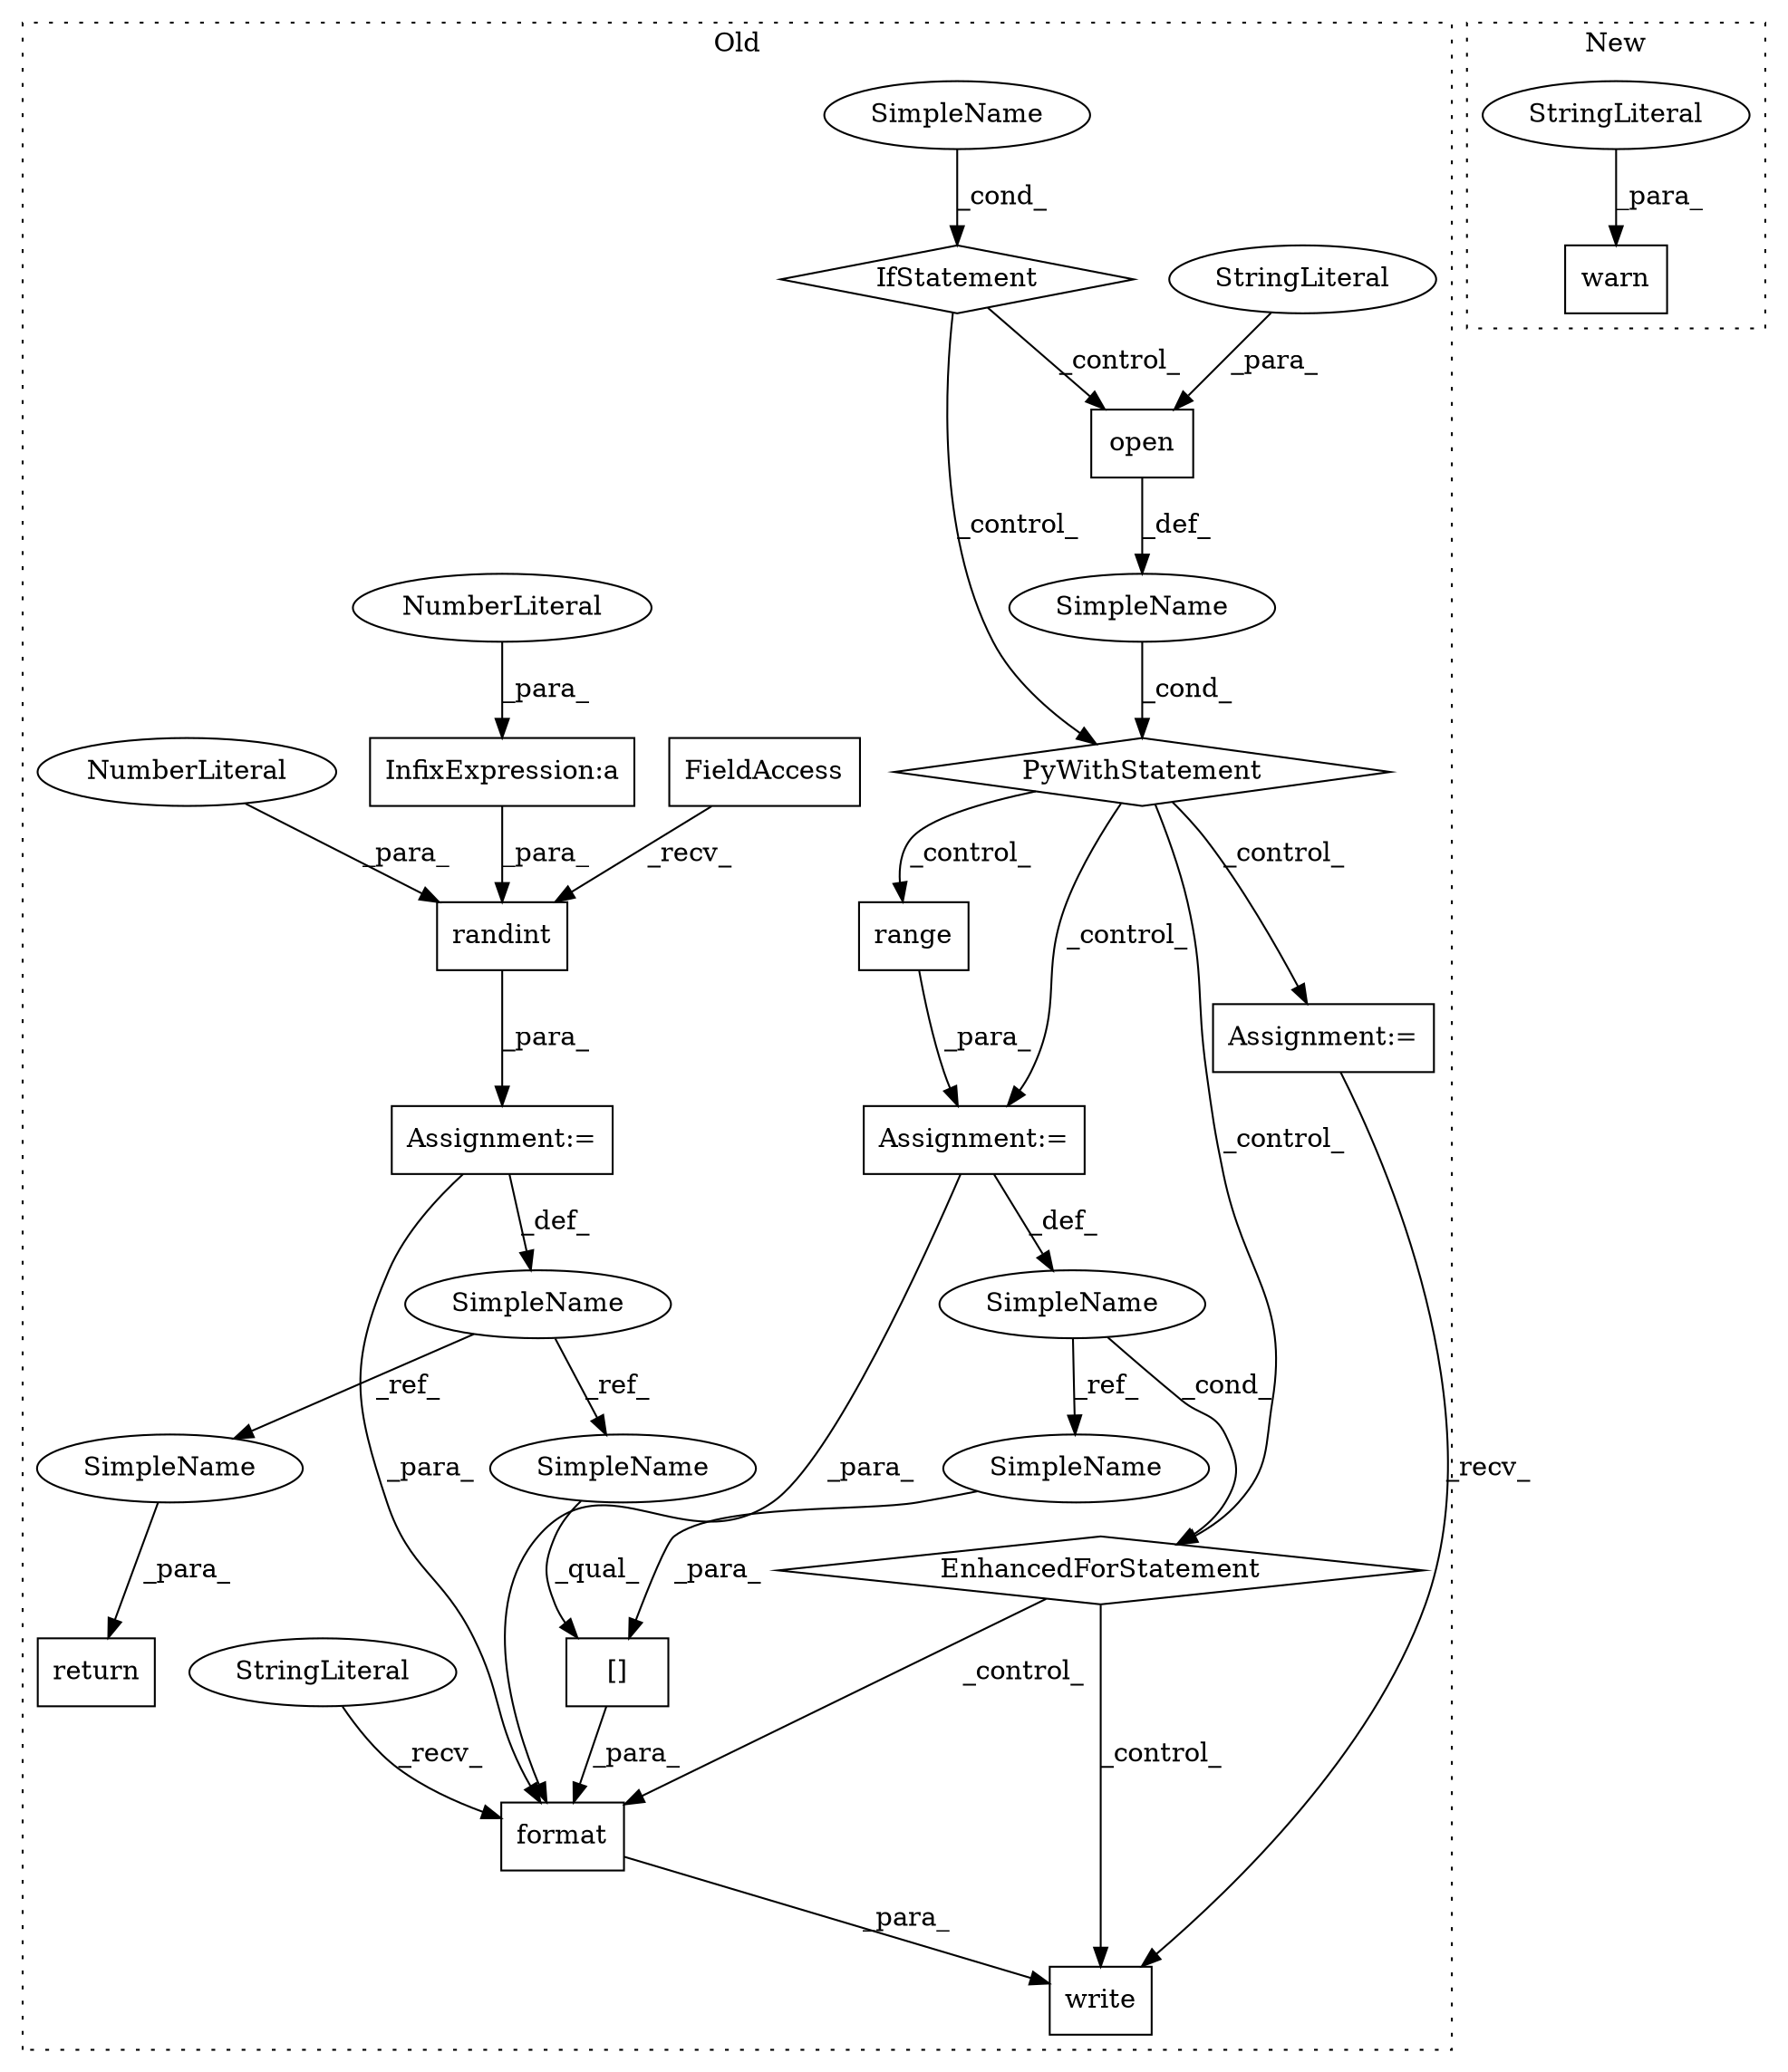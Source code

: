 digraph G {
subgraph cluster0 {
1 [label="open" a="32" s="484,501" l="5,1" shape="box"];
4 [label="PyWithStatement" a="104" s="474,502" l="10,2" shape="diamond"];
5 [label="SimpleName" a="42" s="" l="" shape="ellipse"];
6 [label="Assignment:=" a="7" s="536,613" l="61,2" shape="box"];
7 [label="StringLiteral" a="45" s="498" l="3" shape="ellipse"];
8 [label="SimpleName" a="42" s="456" l="8" shape="ellipse"];
9 [label="IfStatement" a="25" s="452,464" l="4,2" shape="diamond"];
10 [label="[]" a="2" s="655,668" l="12,1" shape="box"];
11 [label="InfixExpression:a" a="27" s="438" l="3" shape="box"];
12 [label="NumberLiteral" a="34" s="441" l="1" shape="ellipse"];
13 [label="randint" a="32" s="415,445" l="8,1" shape="box"];
14 [label="NumberLiteral" a="34" s="423" l="1" shape="ellipse"];
15 [label="SimpleName" a="42" s="601" l="1" shape="ellipse"];
16 [label="EnhancedForStatement" a="70" s="536,613" l="61,2" shape="diamond"];
17 [label="FieldAccess" a="22" s="402" l="12" shape="box"];
18 [label="format" a="32" s="648,669" l="7,1" shape="box"];
19 [label="range" a="32" s="605,612" l="6,1" shape="box"];
20 [label="SimpleName" a="42" s="390" l="11" shape="ellipse"];
21 [label="return" a="41" s="701" l="7" shape="box"];
22 [label="Assignment:=" a="7" s="519" l="7" shape="box"];
23 [label="Assignment:=" a="7" s="401" l="1" shape="box"];
24 [label="write" a="32" s="635,670" l="6,1" shape="box"];
25 [label="StringLiteral" a="45" s="641" l="6" shape="ellipse"];
26 [label="SimpleName" a="42" s="667" l="1" shape="ellipse"];
27 [label="SimpleName" a="42" s="655" l="11" shape="ellipse"];
28 [label="SimpleName" a="42" s="708" l="11" shape="ellipse"];
label = "Old";
style="dotted";
}
subgraph cluster1 {
2 [label="warn" a="32" s="3140,3297" l="5,1" shape="box"];
3 [label="StringLiteral" a="45" s="3145" l="133" shape="ellipse"];
label = "New";
style="dotted";
}
1 -> 5 [label="_def_"];
3 -> 2 [label="_para_"];
4 -> 19 [label="_control_"];
4 -> 6 [label="_control_"];
4 -> 22 [label="_control_"];
4 -> 16 [label="_control_"];
5 -> 4 [label="_cond_"];
6 -> 15 [label="_def_"];
6 -> 18 [label="_para_"];
7 -> 1 [label="_para_"];
8 -> 9 [label="_cond_"];
9 -> 4 [label="_control_"];
9 -> 1 [label="_control_"];
10 -> 18 [label="_para_"];
11 -> 13 [label="_para_"];
12 -> 11 [label="_para_"];
13 -> 23 [label="_para_"];
14 -> 13 [label="_para_"];
15 -> 16 [label="_cond_"];
15 -> 26 [label="_ref_"];
16 -> 24 [label="_control_"];
16 -> 18 [label="_control_"];
17 -> 13 [label="_recv_"];
18 -> 24 [label="_para_"];
19 -> 6 [label="_para_"];
20 -> 27 [label="_ref_"];
20 -> 28 [label="_ref_"];
22 -> 24 [label="_recv_"];
23 -> 18 [label="_para_"];
23 -> 20 [label="_def_"];
25 -> 18 [label="_recv_"];
26 -> 10 [label="_para_"];
27 -> 10 [label="_qual_"];
28 -> 21 [label="_para_"];
}